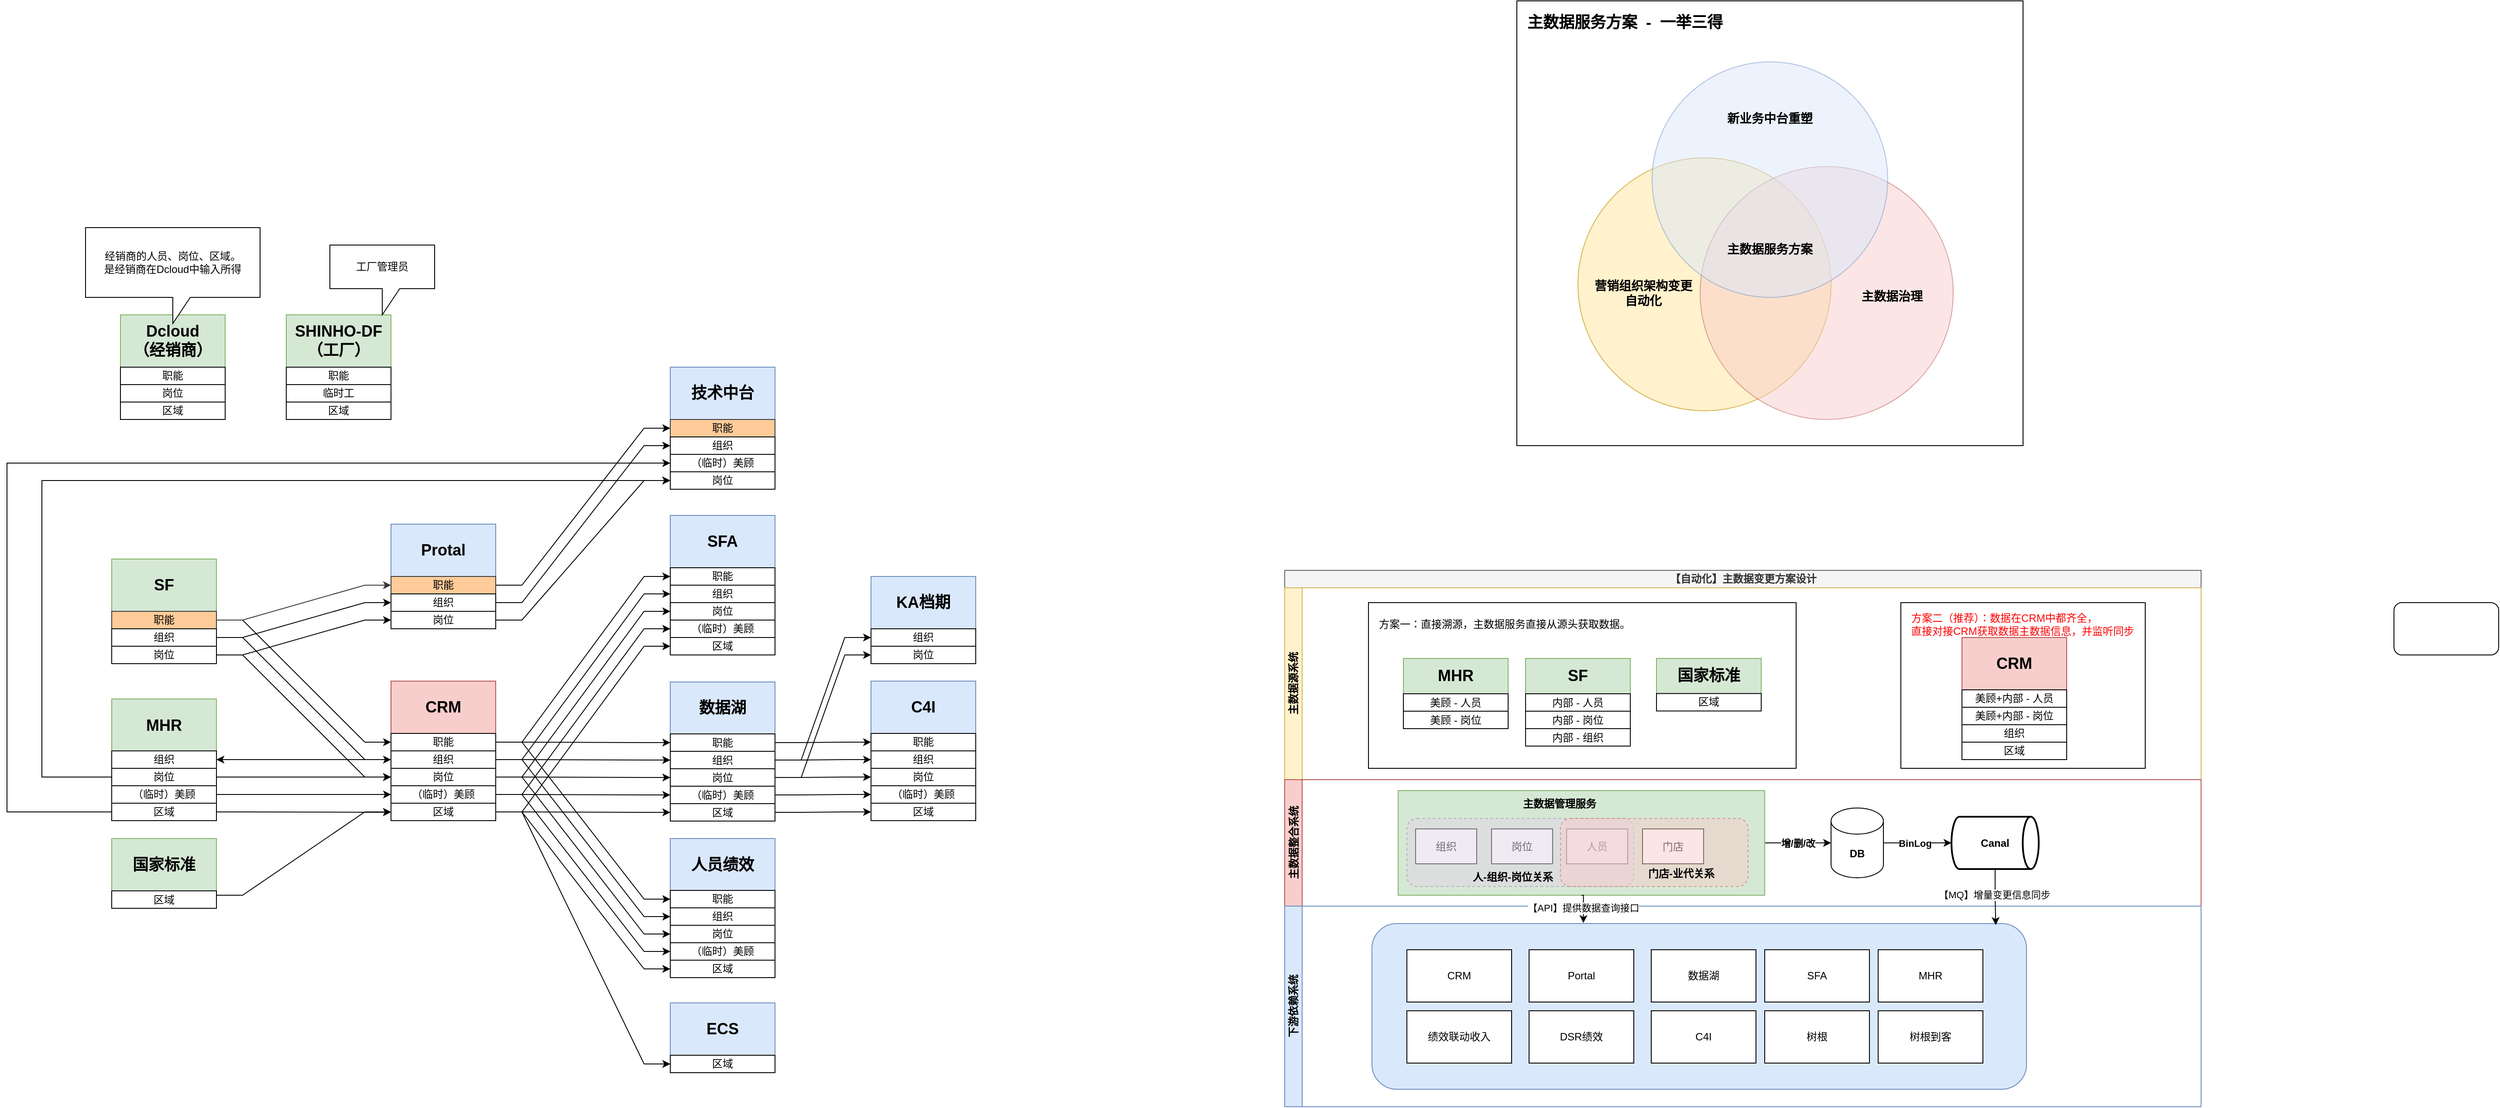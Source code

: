 <mxfile version="24.0.7" type="github">
  <diagram name="第 1 页" id="Gs3_jzng7EKterP3eEq9">
    <mxGraphModel dx="3760" dy="1833" grid="1" gridSize="10" guides="1" tooltips="1" connect="1" arrows="1" fold="1" page="1" pageScale="1" pageWidth="827" pageHeight="1169" math="0" shadow="0">
      <root>
        <mxCell id="0" />
        <mxCell id="1" parent="0" />
        <mxCell id="XSxpiQSVj5RqR9Qi4vsM-1" value="&lt;font style=&quot;font-size: 18px;&quot;&gt;&lt;b&gt;CRM&lt;/b&gt;&lt;/font&gt;" style="rounded=0;whiteSpace=wrap;html=1;fillColor=#f8cecc;strokeColor=#b85450;" parent="1" vertex="1">
          <mxGeometry x="230" y="800" width="120" height="60" as="geometry" />
        </mxCell>
        <mxCell id="XSxpiQSVj5RqR9Qi4vsM-2" value="&lt;span style=&quot;font-size: 18px;&quot;&gt;&lt;b&gt;SF&lt;/b&gt;&lt;/span&gt;" style="rounded=0;whiteSpace=wrap;html=1;fillColor=#d5e8d4;strokeColor=#82b366;" parent="1" vertex="1">
          <mxGeometry x="-90" y="660" width="120" height="60" as="geometry" />
        </mxCell>
        <mxCell id="XSxpiQSVj5RqR9Qi4vsM-4" value="&lt;span style=&quot;font-size: 18px;&quot;&gt;&lt;b&gt;数据湖&lt;/b&gt;&lt;/span&gt;" style="rounded=0;whiteSpace=wrap;html=1;fillColor=#dae8fc;strokeColor=#6c8ebf;" parent="1" vertex="1">
          <mxGeometry x="550" y="801" width="120" height="60" as="geometry" />
        </mxCell>
        <mxCell id="XSxpiQSVj5RqR9Qi4vsM-44" style="edgeStyle=entityRelationEdgeStyle;rounded=0;orthogonalLoop=1;jettySize=auto;html=1;exitX=1;exitY=0.5;exitDx=0;exitDy=0;entryX=0;entryY=0.5;entryDx=0;entryDy=0;elbow=vertical;" parent="1" source="XSxpiQSVj5RqR9Qi4vsM-11" target="XSxpiQSVj5RqR9Qi4vsM-27" edge="1">
          <mxGeometry relative="1" as="geometry" />
        </mxCell>
        <mxCell id="XSxpiQSVj5RqR9Qi4vsM-93" style="edgeStyle=entityRelationEdgeStyle;rounded=0;orthogonalLoop=1;jettySize=auto;html=1;exitX=1;exitY=0.5;exitDx=0;exitDy=0;entryX=0;entryY=0.5;entryDx=0;entryDy=0;elbow=vertical;fillColor=#ffcc99;strokeColor=#36393d;" parent="1" source="XSxpiQSVj5RqR9Qi4vsM-11" target="XSxpiQSVj5RqR9Qi4vsM-90" edge="1">
          <mxGeometry relative="1" as="geometry" />
        </mxCell>
        <mxCell id="XSxpiQSVj5RqR9Qi4vsM-11" value="职能" style="rounded=0;whiteSpace=wrap;html=1;fillColor=#ffcc99;strokeColor=#36393d;" parent="1" vertex="1">
          <mxGeometry x="-90" y="720" width="120" height="20" as="geometry" />
        </mxCell>
        <mxCell id="XSxpiQSVj5RqR9Qi4vsM-45" style="edgeStyle=entityRelationEdgeStyle;rounded=0;orthogonalLoop=1;jettySize=auto;html=1;exitX=1;exitY=0.5;exitDx=0;exitDy=0;entryX=0;entryY=0.5;entryDx=0;entryDy=0;elbow=vertical;" parent="1" source="XSxpiQSVj5RqR9Qi4vsM-25" target="XSxpiQSVj5RqR9Qi4vsM-28" edge="1">
          <mxGeometry relative="1" as="geometry" />
        </mxCell>
        <mxCell id="XSxpiQSVj5RqR9Qi4vsM-94" style="edgeStyle=entityRelationEdgeStyle;rounded=0;orthogonalLoop=1;jettySize=auto;html=1;exitX=1;exitY=0.5;exitDx=0;exitDy=0;entryX=0;entryY=0.5;entryDx=0;entryDy=0;elbow=vertical;" parent="1" source="XSxpiQSVj5RqR9Qi4vsM-25" target="XSxpiQSVj5RqR9Qi4vsM-91" edge="1">
          <mxGeometry relative="1" as="geometry" />
        </mxCell>
        <mxCell id="XSxpiQSVj5RqR9Qi4vsM-25" value="组织" style="rounded=0;whiteSpace=wrap;html=1;" parent="1" vertex="1">
          <mxGeometry x="-90" y="740" width="120" height="20" as="geometry" />
        </mxCell>
        <mxCell id="XSxpiQSVj5RqR9Qi4vsM-46" style="edgeStyle=entityRelationEdgeStyle;rounded=0;orthogonalLoop=1;jettySize=auto;html=1;exitX=1;exitY=0.5;exitDx=0;exitDy=0;entryX=0;entryY=0.5;entryDx=0;entryDy=0;elbow=vertical;" parent="1" source="XSxpiQSVj5RqR9Qi4vsM-26" target="XSxpiQSVj5RqR9Qi4vsM-29" edge="1">
          <mxGeometry relative="1" as="geometry" />
        </mxCell>
        <mxCell id="XSxpiQSVj5RqR9Qi4vsM-95" style="edgeStyle=entityRelationEdgeStyle;rounded=0;orthogonalLoop=1;jettySize=auto;html=1;exitX=1;exitY=0.5;exitDx=0;exitDy=0;entryX=0;entryY=0.5;entryDx=0;entryDy=0;elbow=vertical;" parent="1" source="XSxpiQSVj5RqR9Qi4vsM-26" target="XSxpiQSVj5RqR9Qi4vsM-92" edge="1">
          <mxGeometry relative="1" as="geometry" />
        </mxCell>
        <mxCell id="XSxpiQSVj5RqR9Qi4vsM-26" value="岗位" style="rounded=0;whiteSpace=wrap;html=1;" parent="1" vertex="1">
          <mxGeometry x="-90" y="760" width="120" height="20" as="geometry" />
        </mxCell>
        <mxCell id="XSxpiQSVj5RqR9Qi4vsM-60" style="edgeStyle=entityRelationEdgeStyle;rounded=0;orthogonalLoop=1;jettySize=auto;html=1;exitX=1;exitY=0.5;exitDx=0;exitDy=0;entryX=0;entryY=0.5;entryDx=0;entryDy=0;elbow=vertical;" parent="1" source="XSxpiQSVj5RqR9Qi4vsM-27" target="XSxpiQSVj5RqR9Qi4vsM-56" edge="1">
          <mxGeometry relative="1" as="geometry" />
        </mxCell>
        <mxCell id="XSxpiQSVj5RqR9Qi4vsM-83" style="edgeStyle=entityRelationEdgeStyle;rounded=0;orthogonalLoop=1;jettySize=auto;html=1;exitX=1;exitY=0.5;exitDx=0;exitDy=0;entryX=0;entryY=0.5;entryDx=0;entryDy=0;elbow=vertical;" parent="1" source="XSxpiQSVj5RqR9Qi4vsM-27" target="XSxpiQSVj5RqR9Qi4vsM-78" edge="1">
          <mxGeometry relative="1" as="geometry" />
        </mxCell>
        <mxCell id="XSxpiQSVj5RqR9Qi4vsM-109" style="edgeStyle=entityRelationEdgeStyle;rounded=0;orthogonalLoop=1;jettySize=auto;html=1;exitX=1;exitY=0.5;exitDx=0;exitDy=0;entryX=0;entryY=0.5;entryDx=0;entryDy=0;elbow=vertical;" parent="1" source="XSxpiQSVj5RqR9Qi4vsM-27" target="XSxpiQSVj5RqR9Qi4vsM-104" edge="1">
          <mxGeometry relative="1" as="geometry" />
        </mxCell>
        <mxCell id="XSxpiQSVj5RqR9Qi4vsM-27" value="职能" style="rounded=0;whiteSpace=wrap;html=1;" parent="1" vertex="1">
          <mxGeometry x="230" y="860" width="120" height="20" as="geometry" />
        </mxCell>
        <mxCell id="XSxpiQSVj5RqR9Qi4vsM-61" style="edgeStyle=entityRelationEdgeStyle;rounded=0;orthogonalLoop=1;jettySize=auto;html=1;exitX=1;exitY=0.5;exitDx=0;exitDy=0;entryX=0;entryY=0.5;entryDx=0;entryDy=0;elbow=vertical;" parent="1" source="XSxpiQSVj5RqR9Qi4vsM-28" target="XSxpiQSVj5RqR9Qi4vsM-57" edge="1">
          <mxGeometry relative="1" as="geometry" />
        </mxCell>
        <mxCell id="XSxpiQSVj5RqR9Qi4vsM-84" style="edgeStyle=entityRelationEdgeStyle;rounded=0;orthogonalLoop=1;jettySize=auto;html=1;exitX=1;exitY=0.5;exitDx=0;exitDy=0;entryX=0;entryY=0.5;entryDx=0;entryDy=0;elbow=vertical;" parent="1" source="XSxpiQSVj5RqR9Qi4vsM-28" target="XSxpiQSVj5RqR9Qi4vsM-79" edge="1">
          <mxGeometry relative="1" as="geometry" />
        </mxCell>
        <mxCell id="XSxpiQSVj5RqR9Qi4vsM-101" style="edgeStyle=entityRelationEdgeStyle;rounded=0;orthogonalLoop=1;jettySize=auto;html=1;exitX=0;exitY=0.5;exitDx=0;exitDy=0;entryX=1;entryY=0.5;entryDx=0;entryDy=0;elbow=vertical;" parent="1" source="XSxpiQSVj5RqR9Qi4vsM-28" target="XSxpiQSVj5RqR9Qi4vsM-100" edge="1">
          <mxGeometry relative="1" as="geometry" />
        </mxCell>
        <mxCell id="XSxpiQSVj5RqR9Qi4vsM-110" style="edgeStyle=entityRelationEdgeStyle;rounded=0;orthogonalLoop=1;jettySize=auto;html=1;exitX=1;exitY=0.5;exitDx=0;exitDy=0;entryX=0;entryY=0.5;entryDx=0;entryDy=0;elbow=vertical;" parent="1" source="XSxpiQSVj5RqR9Qi4vsM-28" target="XSxpiQSVj5RqR9Qi4vsM-105" edge="1">
          <mxGeometry relative="1" as="geometry" />
        </mxCell>
        <mxCell id="XSxpiQSVj5RqR9Qi4vsM-28" value="组织" style="rounded=0;whiteSpace=wrap;html=1;" parent="1" vertex="1">
          <mxGeometry x="230" y="880" width="120" height="20" as="geometry" />
        </mxCell>
        <mxCell id="XSxpiQSVj5RqR9Qi4vsM-62" style="edgeStyle=entityRelationEdgeStyle;rounded=0;orthogonalLoop=1;jettySize=auto;html=1;exitX=1;exitY=0.5;exitDx=0;exitDy=0;entryX=0;entryY=0.5;entryDx=0;entryDy=0;elbow=vertical;" parent="1" source="XSxpiQSVj5RqR9Qi4vsM-29" target="XSxpiQSVj5RqR9Qi4vsM-58" edge="1">
          <mxGeometry relative="1" as="geometry" />
        </mxCell>
        <mxCell id="XSxpiQSVj5RqR9Qi4vsM-85" style="edgeStyle=entityRelationEdgeStyle;rounded=0;orthogonalLoop=1;jettySize=auto;html=1;exitX=1;exitY=0.5;exitDx=0;exitDy=0;entryX=0;entryY=0.5;entryDx=0;entryDy=0;elbow=vertical;" parent="1" source="XSxpiQSVj5RqR9Qi4vsM-29" target="XSxpiQSVj5RqR9Qi4vsM-80" edge="1">
          <mxGeometry relative="1" as="geometry" />
        </mxCell>
        <mxCell id="XSxpiQSVj5RqR9Qi4vsM-111" style="edgeStyle=entityRelationEdgeStyle;rounded=0;orthogonalLoop=1;jettySize=auto;html=1;exitX=1;exitY=0.5;exitDx=0;exitDy=0;entryX=0;entryY=0.5;entryDx=0;entryDy=0;elbow=vertical;" parent="1" source="XSxpiQSVj5RqR9Qi4vsM-29" target="XSxpiQSVj5RqR9Qi4vsM-106" edge="1">
          <mxGeometry relative="1" as="geometry" />
        </mxCell>
        <mxCell id="XSxpiQSVj5RqR9Qi4vsM-29" value="岗位" style="rounded=0;whiteSpace=wrap;html=1;" parent="1" vertex="1">
          <mxGeometry x="230" y="900" width="120" height="20" as="geometry" />
        </mxCell>
        <mxCell id="XSxpiQSVj5RqR9Qi4vsM-67" style="edgeStyle=entityRelationEdgeStyle;rounded=0;orthogonalLoop=1;jettySize=auto;html=1;exitX=1;exitY=0.5;exitDx=0;exitDy=0;entryX=0;entryY=0.5;entryDx=0;entryDy=0;elbow=vertical;" parent="1" source="XSxpiQSVj5RqR9Qi4vsM-30" target="XSxpiQSVj5RqR9Qi4vsM-66" edge="1">
          <mxGeometry relative="1" as="geometry" />
        </mxCell>
        <mxCell id="XSxpiQSVj5RqR9Qi4vsM-86" style="edgeStyle=entityRelationEdgeStyle;rounded=0;orthogonalLoop=1;jettySize=auto;html=1;exitX=1;exitY=0.5;exitDx=0;exitDy=0;entryX=0;entryY=0.5;entryDx=0;entryDy=0;elbow=vertical;" parent="1" source="XSxpiQSVj5RqR9Qi4vsM-30" target="XSxpiQSVj5RqR9Qi4vsM-82" edge="1">
          <mxGeometry relative="1" as="geometry" />
        </mxCell>
        <mxCell id="XSxpiQSVj5RqR9Qi4vsM-112" style="edgeStyle=entityRelationEdgeStyle;rounded=0;orthogonalLoop=1;jettySize=auto;html=1;exitX=1;exitY=0.5;exitDx=0;exitDy=0;entryX=0;entryY=0.5;entryDx=0;entryDy=0;elbow=vertical;" parent="1" source="XSxpiQSVj5RqR9Qi4vsM-30" target="XSxpiQSVj5RqR9Qi4vsM-108" edge="1">
          <mxGeometry relative="1" as="geometry" />
        </mxCell>
        <mxCell id="XSxpiQSVj5RqR9Qi4vsM-30" value="（临时）美顾" style="rounded=0;whiteSpace=wrap;html=1;" parent="1" vertex="1">
          <mxGeometry x="230" y="920" width="120" height="20" as="geometry" />
        </mxCell>
        <mxCell id="XSxpiQSVj5RqR9Qi4vsM-51" style="edgeStyle=entityRelationEdgeStyle;rounded=0;orthogonalLoop=1;jettySize=auto;html=1;exitX=1;exitY=0.5;exitDx=0;exitDy=0;entryX=0;entryY=0.5;entryDx=0;entryDy=0;elbow=vertical;" parent="1" source="XSxpiQSVj5RqR9Qi4vsM-31" target="XSxpiQSVj5RqR9Qi4vsM-43" edge="1">
          <mxGeometry relative="1" as="geometry" />
        </mxCell>
        <mxCell id="XSxpiQSVj5RqR9Qi4vsM-63" style="edgeStyle=entityRelationEdgeStyle;rounded=0;orthogonalLoop=1;jettySize=auto;html=1;exitX=1;exitY=0.5;exitDx=0;exitDy=0;entryX=0;entryY=0.5;entryDx=0;entryDy=0;elbow=vertical;" parent="1" source="XSxpiQSVj5RqR9Qi4vsM-31" target="XSxpiQSVj5RqR9Qi4vsM-59" edge="1">
          <mxGeometry relative="1" as="geometry" />
        </mxCell>
        <mxCell id="XSxpiQSVj5RqR9Qi4vsM-87" style="edgeStyle=entityRelationEdgeStyle;rounded=0;orthogonalLoop=1;jettySize=auto;html=1;exitX=1;exitY=0.5;exitDx=0;exitDy=0;entryX=0;entryY=0.5;entryDx=0;entryDy=0;elbow=vertical;" parent="1" source="XSxpiQSVj5RqR9Qi4vsM-31" target="XSxpiQSVj5RqR9Qi4vsM-81" edge="1">
          <mxGeometry relative="1" as="geometry" />
        </mxCell>
        <mxCell id="XSxpiQSVj5RqR9Qi4vsM-113" style="edgeStyle=entityRelationEdgeStyle;rounded=0;orthogonalLoop=1;jettySize=auto;html=1;exitX=1;exitY=0.5;exitDx=0;exitDy=0;entryX=0;entryY=0.5;entryDx=0;entryDy=0;elbow=vertical;" parent="1" source="XSxpiQSVj5RqR9Qi4vsM-31" target="XSxpiQSVj5RqR9Qi4vsM-107" edge="1">
          <mxGeometry relative="1" as="geometry" />
        </mxCell>
        <mxCell id="XSxpiQSVj5RqR9Qi4vsM-31" value="区域" style="rounded=0;whiteSpace=wrap;html=1;" parent="1" vertex="1">
          <mxGeometry x="230" y="940" width="120" height="20" as="geometry" />
        </mxCell>
        <mxCell id="XSxpiQSVj5RqR9Qi4vsM-32" value="&lt;span style=&quot;font-size: 18px;&quot;&gt;&lt;b&gt;国家标准&lt;/b&gt;&lt;/span&gt;" style="rounded=0;whiteSpace=wrap;html=1;fillColor=#d5e8d4;strokeColor=#82b366;" parent="1" vertex="1">
          <mxGeometry x="-90" y="980.5" width="120" height="60" as="geometry" />
        </mxCell>
        <mxCell id="XSxpiQSVj5RqR9Qi4vsM-48" style="edgeStyle=entityRelationEdgeStyle;rounded=0;orthogonalLoop=1;jettySize=auto;html=1;exitX=1;exitY=0.25;exitDx=0;exitDy=0;entryX=0;entryY=0.5;entryDx=0;entryDy=0;elbow=vertical;" parent="1" source="XSxpiQSVj5RqR9Qi4vsM-33" target="XSxpiQSVj5RqR9Qi4vsM-31" edge="1">
          <mxGeometry relative="1" as="geometry" />
        </mxCell>
        <mxCell id="XSxpiQSVj5RqR9Qi4vsM-33" value="区域" style="rounded=0;whiteSpace=wrap;html=1;" parent="1" vertex="1">
          <mxGeometry x="-90" y="1040.5" width="120" height="20" as="geometry" />
        </mxCell>
        <mxCell id="XSxpiQSVj5RqR9Qi4vsM-34" value="&lt;span style=&quot;font-size: 18px;&quot;&gt;&lt;b&gt;SFA&lt;/b&gt;&lt;/span&gt;" style="rounded=0;whiteSpace=wrap;html=1;fillColor=#dae8fc;strokeColor=#6c8ebf;" parent="1" vertex="1">
          <mxGeometry x="550" y="610" width="120" height="60" as="geometry" />
        </mxCell>
        <mxCell id="XSxpiQSVj5RqR9Qi4vsM-37" value="&lt;span style=&quot;font-size: 18px;&quot;&gt;&lt;b&gt;MHR&lt;/b&gt;&lt;/span&gt;" style="rounded=0;whiteSpace=wrap;html=1;fillColor=#d5e8d4;strokeColor=#82b366;" parent="1" vertex="1">
          <mxGeometry x="-90" y="820.5" width="120" height="60" as="geometry" />
        </mxCell>
        <mxCell id="XSxpiQSVj5RqR9Qi4vsM-47" style="edgeStyle=entityRelationEdgeStyle;rounded=0;orthogonalLoop=1;jettySize=auto;html=1;exitX=1;exitY=0.5;exitDx=0;exitDy=0;entryX=0;entryY=0.5;entryDx=0;entryDy=0;elbow=vertical;" parent="1" source="XSxpiQSVj5RqR9Qi4vsM-38" target="XSxpiQSVj5RqR9Qi4vsM-30" edge="1">
          <mxGeometry relative="1" as="geometry" />
        </mxCell>
        <mxCell id="XSxpiQSVj5RqR9Qi4vsM-38" value="（临时）美顾" style="rounded=0;whiteSpace=wrap;html=1;" parent="1" vertex="1">
          <mxGeometry x="-90" y="920" width="120" height="20" as="geometry" />
        </mxCell>
        <mxCell id="XSxpiQSVj5RqR9Qi4vsM-39" value="&lt;span style=&quot;font-size: 18px;&quot;&gt;&lt;b&gt;KA档期&lt;/b&gt;&lt;/span&gt;" style="rounded=0;whiteSpace=wrap;html=1;fillColor=#dae8fc;strokeColor=#6c8ebf;" parent="1" vertex="1">
          <mxGeometry x="780" y="680" width="120" height="60" as="geometry" />
        </mxCell>
        <mxCell id="XSxpiQSVj5RqR9Qi4vsM-40" value="岗位" style="rounded=0;whiteSpace=wrap;html=1;" parent="1" vertex="1">
          <mxGeometry x="780" y="760" width="120" height="20" as="geometry" />
        </mxCell>
        <mxCell id="XSxpiQSVj5RqR9Qi4vsM-41" value="组织" style="rounded=0;whiteSpace=wrap;html=1;" parent="1" vertex="1">
          <mxGeometry x="780" y="740" width="120" height="20" as="geometry" />
        </mxCell>
        <mxCell id="XSxpiQSVj5RqR9Qi4vsM-42" value="&lt;span style=&quot;font-size: 18px;&quot;&gt;&lt;b&gt;ECS&lt;/b&gt;&lt;/span&gt;" style="rounded=0;whiteSpace=wrap;html=1;fillColor=#dae8fc;strokeColor=#6c8ebf;" parent="1" vertex="1">
          <mxGeometry x="550" y="1169" width="120" height="60" as="geometry" />
        </mxCell>
        <mxCell id="XSxpiQSVj5RqR9Qi4vsM-43" value="区域" style="rounded=0;whiteSpace=wrap;html=1;" parent="1" vertex="1">
          <mxGeometry x="550" y="1229" width="120" height="20" as="geometry" />
        </mxCell>
        <mxCell id="XSxpiQSVj5RqR9Qi4vsM-56" value="职能" style="rounded=0;whiteSpace=wrap;html=1;" parent="1" vertex="1">
          <mxGeometry x="550" y="670" width="120" height="20" as="geometry" />
        </mxCell>
        <mxCell id="XSxpiQSVj5RqR9Qi4vsM-57" value="组织" style="rounded=0;whiteSpace=wrap;html=1;" parent="1" vertex="1">
          <mxGeometry x="550" y="690" width="120" height="20" as="geometry" />
        </mxCell>
        <mxCell id="XSxpiQSVj5RqR9Qi4vsM-58" value="岗位" style="rounded=0;whiteSpace=wrap;html=1;" parent="1" vertex="1">
          <mxGeometry x="550" y="710" width="120" height="20" as="geometry" />
        </mxCell>
        <mxCell id="XSxpiQSVj5RqR9Qi4vsM-59" value="区域" style="rounded=0;whiteSpace=wrap;html=1;" parent="1" vertex="1">
          <mxGeometry x="550" y="750" width="120" height="20" as="geometry" />
        </mxCell>
        <mxCell id="XSxpiQSVj5RqR9Qi4vsM-66" value="（临时）美顾" style="rounded=0;whiteSpace=wrap;html=1;" parent="1" vertex="1">
          <mxGeometry x="550" y="730" width="120" height="20" as="geometry" />
        </mxCell>
        <mxCell id="XSxpiQSVj5RqR9Qi4vsM-68" value="&lt;font style=&quot;font-size: 18px;&quot;&gt;&lt;b&gt;Dcloud&lt;br&gt;（经销商）&lt;/b&gt;&lt;/font&gt;" style="rounded=0;whiteSpace=wrap;html=1;fillColor=#d5e8d4;strokeColor=#82b366;" parent="1" vertex="1">
          <mxGeometry x="-80" y="380" width="120" height="60" as="geometry" />
        </mxCell>
        <mxCell id="XSxpiQSVj5RqR9Qi4vsM-69" value="职能" style="rounded=0;whiteSpace=wrap;html=1;" parent="1" vertex="1">
          <mxGeometry x="-80" y="440" width="120" height="20" as="geometry" />
        </mxCell>
        <mxCell id="XSxpiQSVj5RqR9Qi4vsM-70" value="岗位" style="rounded=0;whiteSpace=wrap;html=1;" parent="1" vertex="1">
          <mxGeometry x="-80" y="460" width="120" height="20" as="geometry" />
        </mxCell>
        <mxCell id="XSxpiQSVj5RqR9Qi4vsM-71" value="区域" style="rounded=0;whiteSpace=wrap;html=1;" parent="1" vertex="1">
          <mxGeometry x="-80" y="480" width="120" height="20" as="geometry" />
        </mxCell>
        <mxCell id="XSxpiQSVj5RqR9Qi4vsM-72" value="&lt;span style=&quot;font-size: 18px;&quot;&gt;&lt;b&gt;C4I&lt;/b&gt;&lt;/span&gt;" style="rounded=0;whiteSpace=wrap;html=1;fillColor=#dae8fc;strokeColor=#6c8ebf;" parent="1" vertex="1">
          <mxGeometry x="780" y="800" width="120" height="60" as="geometry" />
        </mxCell>
        <mxCell id="XSxpiQSVj5RqR9Qi4vsM-73" value="职能" style="rounded=0;whiteSpace=wrap;html=1;" parent="1" vertex="1">
          <mxGeometry x="780" y="860" width="120" height="20" as="geometry" />
        </mxCell>
        <mxCell id="XSxpiQSVj5RqR9Qi4vsM-74" value="组织" style="rounded=0;whiteSpace=wrap;html=1;" parent="1" vertex="1">
          <mxGeometry x="780" y="880" width="120" height="20" as="geometry" />
        </mxCell>
        <mxCell id="XSxpiQSVj5RqR9Qi4vsM-75" value="岗位" style="rounded=0;whiteSpace=wrap;html=1;" parent="1" vertex="1">
          <mxGeometry x="780" y="900" width="120" height="20" as="geometry" />
        </mxCell>
        <mxCell id="XSxpiQSVj5RqR9Qi4vsM-76" value="区域" style="rounded=0;whiteSpace=wrap;html=1;" parent="1" vertex="1">
          <mxGeometry x="780" y="940" width="120" height="20" as="geometry" />
        </mxCell>
        <mxCell id="XSxpiQSVj5RqR9Qi4vsM-77" value="（临时）美顾" style="rounded=0;whiteSpace=wrap;html=1;" parent="1" vertex="1">
          <mxGeometry x="780" y="920" width="120" height="20" as="geometry" />
        </mxCell>
        <mxCell id="XSxpiQSVj5RqR9Qi4vsM-134" style="edgeStyle=entityRelationEdgeStyle;rounded=0;orthogonalLoop=1;jettySize=auto;html=1;exitX=1;exitY=0.5;exitDx=0;exitDy=0;entryX=0;entryY=0.5;entryDx=0;entryDy=0;elbow=vertical;" parent="1" source="XSxpiQSVj5RqR9Qi4vsM-78" target="XSxpiQSVj5RqR9Qi4vsM-73" edge="1">
          <mxGeometry relative="1" as="geometry" />
        </mxCell>
        <mxCell id="XSxpiQSVj5RqR9Qi4vsM-78" value="职能" style="rounded=0;whiteSpace=wrap;html=1;" parent="1" vertex="1">
          <mxGeometry x="550" y="860.5" width="120" height="20" as="geometry" />
        </mxCell>
        <mxCell id="XSxpiQSVj5RqR9Qi4vsM-135" style="edgeStyle=entityRelationEdgeStyle;rounded=0;orthogonalLoop=1;jettySize=auto;html=1;exitX=1;exitY=0.5;exitDx=0;exitDy=0;entryX=0;entryY=0.5;entryDx=0;entryDy=0;elbow=vertical;" parent="1" source="XSxpiQSVj5RqR9Qi4vsM-79" target="XSxpiQSVj5RqR9Qi4vsM-74" edge="1">
          <mxGeometry relative="1" as="geometry" />
        </mxCell>
        <mxCell id="XSxpiQSVj5RqR9Qi4vsM-140" style="edgeStyle=entityRelationEdgeStyle;rounded=0;orthogonalLoop=1;jettySize=auto;html=1;exitX=1;exitY=0.5;exitDx=0;exitDy=0;entryX=0;entryY=0.5;entryDx=0;entryDy=0;elbow=vertical;" parent="1" source="XSxpiQSVj5RqR9Qi4vsM-79" target="XSxpiQSVj5RqR9Qi4vsM-41" edge="1">
          <mxGeometry relative="1" as="geometry" />
        </mxCell>
        <mxCell id="XSxpiQSVj5RqR9Qi4vsM-79" value="组织" style="rounded=0;whiteSpace=wrap;html=1;" parent="1" vertex="1">
          <mxGeometry x="550" y="880.5" width="120" height="20" as="geometry" />
        </mxCell>
        <mxCell id="XSxpiQSVj5RqR9Qi4vsM-136" style="edgeStyle=entityRelationEdgeStyle;rounded=0;orthogonalLoop=1;jettySize=auto;html=1;exitX=1;exitY=0.5;exitDx=0;exitDy=0;entryX=0;entryY=0.5;entryDx=0;entryDy=0;elbow=vertical;" parent="1" source="XSxpiQSVj5RqR9Qi4vsM-80" target="XSxpiQSVj5RqR9Qi4vsM-75" edge="1">
          <mxGeometry relative="1" as="geometry" />
        </mxCell>
        <mxCell id="XSxpiQSVj5RqR9Qi4vsM-141" style="edgeStyle=entityRelationEdgeStyle;rounded=0;orthogonalLoop=1;jettySize=auto;html=1;exitX=1;exitY=0.5;exitDx=0;exitDy=0;entryX=0;entryY=0.5;entryDx=0;entryDy=0;elbow=vertical;" parent="1" source="XSxpiQSVj5RqR9Qi4vsM-80" target="XSxpiQSVj5RqR9Qi4vsM-40" edge="1">
          <mxGeometry relative="1" as="geometry" />
        </mxCell>
        <mxCell id="XSxpiQSVj5RqR9Qi4vsM-80" value="岗位" style="rounded=0;whiteSpace=wrap;html=1;" parent="1" vertex="1">
          <mxGeometry x="550" y="900.5" width="120" height="20" as="geometry" />
        </mxCell>
        <mxCell id="XSxpiQSVj5RqR9Qi4vsM-138" style="edgeStyle=entityRelationEdgeStyle;rounded=0;orthogonalLoop=1;jettySize=auto;html=1;exitX=1;exitY=0.5;exitDx=0;exitDy=0;entryX=0;entryY=0.5;entryDx=0;entryDy=0;elbow=vertical;" parent="1" source="XSxpiQSVj5RqR9Qi4vsM-81" target="XSxpiQSVj5RqR9Qi4vsM-76" edge="1">
          <mxGeometry relative="1" as="geometry" />
        </mxCell>
        <mxCell id="XSxpiQSVj5RqR9Qi4vsM-81" value="区域" style="rounded=0;whiteSpace=wrap;html=1;" parent="1" vertex="1">
          <mxGeometry x="550" y="940.5" width="120" height="20" as="geometry" />
        </mxCell>
        <mxCell id="XSxpiQSVj5RqR9Qi4vsM-137" style="edgeStyle=entityRelationEdgeStyle;rounded=0;orthogonalLoop=1;jettySize=auto;html=1;exitX=1;exitY=0.5;exitDx=0;exitDy=0;entryX=0;entryY=0.5;entryDx=0;entryDy=0;elbow=vertical;" parent="1" source="XSxpiQSVj5RqR9Qi4vsM-82" target="XSxpiQSVj5RqR9Qi4vsM-77" edge="1">
          <mxGeometry relative="1" as="geometry" />
        </mxCell>
        <mxCell id="XSxpiQSVj5RqR9Qi4vsM-82" value="（临时）美顾" style="rounded=0;whiteSpace=wrap;html=1;" parent="1" vertex="1">
          <mxGeometry x="550" y="920.5" width="120" height="20" as="geometry" />
        </mxCell>
        <mxCell id="XSxpiQSVj5RqR9Qi4vsM-88" value="经销商的人员、岗位、区域。&lt;br&gt;是经销商在Dcloud中输入所得" style="shape=callout;whiteSpace=wrap;html=1;perimeter=calloutPerimeter;" parent="1" vertex="1">
          <mxGeometry x="-120" y="280" width="200" height="110" as="geometry" />
        </mxCell>
        <mxCell id="XSxpiQSVj5RqR9Qi4vsM-89" value="&lt;span style=&quot;font-size: 18px;&quot;&gt;&lt;b&gt;Protal&lt;/b&gt;&lt;/span&gt;" style="rounded=0;whiteSpace=wrap;html=1;fillColor=#dae8fc;strokeColor=#6c8ebf;" parent="1" vertex="1">
          <mxGeometry x="230" y="620" width="120" height="60" as="geometry" />
        </mxCell>
        <mxCell id="XSxpiQSVj5RqR9Qi4vsM-123" style="edgeStyle=entityRelationEdgeStyle;rounded=0;orthogonalLoop=1;jettySize=auto;html=1;exitX=1;exitY=0.5;exitDx=0;exitDy=0;entryX=0;entryY=0.5;entryDx=0;entryDy=0;elbow=vertical;" parent="1" source="XSxpiQSVj5RqR9Qi4vsM-90" target="XSxpiQSVj5RqR9Qi4vsM-120" edge="1">
          <mxGeometry relative="1" as="geometry" />
        </mxCell>
        <mxCell id="XSxpiQSVj5RqR9Qi4vsM-90" value="职能" style="rounded=0;whiteSpace=wrap;html=1;fillColor=#ffcc99;strokeColor=#36393d;" parent="1" vertex="1">
          <mxGeometry x="230" y="680" width="120" height="20" as="geometry" />
        </mxCell>
        <mxCell id="XSxpiQSVj5RqR9Qi4vsM-124" style="edgeStyle=entityRelationEdgeStyle;rounded=0;orthogonalLoop=1;jettySize=auto;html=1;exitX=1;exitY=0.5;exitDx=0;exitDy=0;entryX=0;entryY=0.5;entryDx=0;entryDy=0;elbow=vertical;" parent="1" source="XSxpiQSVj5RqR9Qi4vsM-91" target="XSxpiQSVj5RqR9Qi4vsM-121" edge="1">
          <mxGeometry relative="1" as="geometry" />
        </mxCell>
        <mxCell id="XSxpiQSVj5RqR9Qi4vsM-91" value="组织" style="rounded=0;whiteSpace=wrap;html=1;" parent="1" vertex="1">
          <mxGeometry x="230" y="700" width="120" height="20" as="geometry" />
        </mxCell>
        <mxCell id="XSxpiQSVj5RqR9Qi4vsM-125" style="edgeStyle=entityRelationEdgeStyle;rounded=0;orthogonalLoop=1;jettySize=auto;html=1;exitX=1;exitY=0.5;exitDx=0;exitDy=0;entryX=0;entryY=0.5;entryDx=0;entryDy=0;elbow=vertical;" parent="1" source="XSxpiQSVj5RqR9Qi4vsM-92" target="XSxpiQSVj5RqR9Qi4vsM-122" edge="1">
          <mxGeometry relative="1" as="geometry" />
        </mxCell>
        <mxCell id="XSxpiQSVj5RqR9Qi4vsM-92" value="岗位" style="rounded=0;whiteSpace=wrap;html=1;" parent="1" vertex="1">
          <mxGeometry x="230" y="720" width="120" height="20" as="geometry" />
        </mxCell>
        <mxCell id="XSxpiQSVj5RqR9Qi4vsM-97" style="edgeStyle=entityRelationEdgeStyle;rounded=0;orthogonalLoop=1;jettySize=auto;html=1;exitX=1;exitY=0.5;exitDx=0;exitDy=0;elbow=vertical;" parent="1" source="XSxpiQSVj5RqR9Qi4vsM-96" edge="1">
          <mxGeometry relative="1" as="geometry">
            <mxPoint x="230" y="910" as="targetPoint" />
          </mxGeometry>
        </mxCell>
        <mxCell id="XSxpiQSVj5RqR9Qi4vsM-96" value="岗位" style="rounded=0;whiteSpace=wrap;html=1;" parent="1" vertex="1">
          <mxGeometry x="-90" y="900" width="120" height="20" as="geometry" />
        </mxCell>
        <mxCell id="XSxpiQSVj5RqR9Qi4vsM-102" style="edgeStyle=entityRelationEdgeStyle;rounded=0;orthogonalLoop=1;jettySize=auto;html=1;exitX=1;exitY=0.5;exitDx=0;exitDy=0;elbow=vertical;" parent="1" source="XSxpiQSVj5RqR9Qi4vsM-98" edge="1">
          <mxGeometry relative="1" as="geometry">
            <mxPoint x="230" y="950.364" as="targetPoint" />
          </mxGeometry>
        </mxCell>
        <mxCell id="XSxpiQSVj5RqR9Qi4vsM-129" style="edgeStyle=elbowEdgeStyle;rounded=0;orthogonalLoop=1;jettySize=auto;html=1;exitX=0;exitY=0.5;exitDx=0;exitDy=0;entryX=0;entryY=0.5;entryDx=0;entryDy=0;" parent="1" source="XSxpiQSVj5RqR9Qi4vsM-98" target="XSxpiQSVj5RqR9Qi4vsM-128" edge="1">
          <mxGeometry relative="1" as="geometry">
            <Array as="points">
              <mxPoint x="-210" y="800" />
            </Array>
          </mxGeometry>
        </mxCell>
        <mxCell id="XSxpiQSVj5RqR9Qi4vsM-98" value="区域" style="rounded=0;whiteSpace=wrap;html=1;" parent="1" vertex="1">
          <mxGeometry x="-90" y="940" width="120" height="20" as="geometry" />
        </mxCell>
        <mxCell id="XSxpiQSVj5RqR9Qi4vsM-127" style="edgeStyle=elbowEdgeStyle;rounded=0;orthogonalLoop=1;jettySize=auto;html=1;exitX=0;exitY=0.5;exitDx=0;exitDy=0;entryX=0;entryY=0.5;entryDx=0;entryDy=0;" parent="1" source="XSxpiQSVj5RqR9Qi4vsM-96" target="XSxpiQSVj5RqR9Qi4vsM-122" edge="1">
          <mxGeometry relative="1" as="geometry">
            <Array as="points">
              <mxPoint x="-170" y="670" />
            </Array>
          </mxGeometry>
        </mxCell>
        <mxCell id="XSxpiQSVj5RqR9Qi4vsM-100" value="组织" style="rounded=0;whiteSpace=wrap;html=1;" parent="1" vertex="1">
          <mxGeometry x="-90" y="880" width="120" height="20" as="geometry" />
        </mxCell>
        <mxCell id="XSxpiQSVj5RqR9Qi4vsM-103" value="&lt;span style=&quot;font-size: 18px;&quot;&gt;&lt;b&gt;人员绩效&lt;/b&gt;&lt;/span&gt;" style="rounded=0;whiteSpace=wrap;html=1;fillColor=#dae8fc;strokeColor=#6c8ebf;" parent="1" vertex="1">
          <mxGeometry x="550" y="980.5" width="120" height="60" as="geometry" />
        </mxCell>
        <mxCell id="XSxpiQSVj5RqR9Qi4vsM-104" value="职能" style="rounded=0;whiteSpace=wrap;html=1;" parent="1" vertex="1">
          <mxGeometry x="550" y="1040" width="120" height="20" as="geometry" />
        </mxCell>
        <mxCell id="XSxpiQSVj5RqR9Qi4vsM-105" value="组织" style="rounded=0;whiteSpace=wrap;html=1;" parent="1" vertex="1">
          <mxGeometry x="550" y="1060" width="120" height="20" as="geometry" />
        </mxCell>
        <mxCell id="XSxpiQSVj5RqR9Qi4vsM-106" value="岗位" style="rounded=0;whiteSpace=wrap;html=1;" parent="1" vertex="1">
          <mxGeometry x="550" y="1080" width="120" height="20" as="geometry" />
        </mxCell>
        <mxCell id="XSxpiQSVj5RqR9Qi4vsM-107" value="区域" style="rounded=0;whiteSpace=wrap;html=1;" parent="1" vertex="1">
          <mxGeometry x="550" y="1120" width="120" height="20" as="geometry" />
        </mxCell>
        <mxCell id="XSxpiQSVj5RqR9Qi4vsM-108" value="（临时）美顾" style="rounded=0;whiteSpace=wrap;html=1;" parent="1" vertex="1">
          <mxGeometry x="550" y="1100" width="120" height="20" as="geometry" />
        </mxCell>
        <mxCell id="XSxpiQSVj5RqR9Qi4vsM-114" value="&lt;span style=&quot;font-size: 18px;&quot;&gt;&lt;b&gt;SHINHO-DF（工厂）&lt;/b&gt;&lt;/span&gt;" style="rounded=0;whiteSpace=wrap;html=1;fillColor=#d5e8d4;strokeColor=#82b366;" parent="1" vertex="1">
          <mxGeometry x="110" y="380" width="120" height="60" as="geometry" />
        </mxCell>
        <mxCell id="XSxpiQSVj5RqR9Qi4vsM-115" value="职能" style="rounded=0;whiteSpace=wrap;html=1;" parent="1" vertex="1">
          <mxGeometry x="110" y="440" width="120" height="20" as="geometry" />
        </mxCell>
        <mxCell id="XSxpiQSVj5RqR9Qi4vsM-116" value="临时工" style="rounded=0;whiteSpace=wrap;html=1;" parent="1" vertex="1">
          <mxGeometry x="110" y="460" width="120" height="20" as="geometry" />
        </mxCell>
        <mxCell id="XSxpiQSVj5RqR9Qi4vsM-117" value="区域" style="rounded=0;whiteSpace=wrap;html=1;" parent="1" vertex="1">
          <mxGeometry x="110" y="480" width="120" height="20" as="geometry" />
        </mxCell>
        <mxCell id="XSxpiQSVj5RqR9Qi4vsM-118" value="工厂管理员" style="shape=callout;whiteSpace=wrap;html=1;perimeter=calloutPerimeter;" parent="1" vertex="1">
          <mxGeometry x="160" y="300" width="120" height="80" as="geometry" />
        </mxCell>
        <mxCell id="XSxpiQSVj5RqR9Qi4vsM-119" value="&lt;span style=&quot;font-size: 18px;&quot;&gt;&lt;b&gt;技术中台&lt;/b&gt;&lt;/span&gt;" style="rounded=0;whiteSpace=wrap;html=1;fillColor=#dae8fc;strokeColor=#6c8ebf;" parent="1" vertex="1">
          <mxGeometry x="550" y="440" width="120" height="60" as="geometry" />
        </mxCell>
        <mxCell id="XSxpiQSVj5RqR9Qi4vsM-120" value="职能" style="rounded=0;whiteSpace=wrap;html=1;fillColor=#ffcc99;strokeColor=#36393d;" parent="1" vertex="1">
          <mxGeometry x="550" y="500" width="120" height="20" as="geometry" />
        </mxCell>
        <mxCell id="XSxpiQSVj5RqR9Qi4vsM-121" value="组织" style="rounded=0;whiteSpace=wrap;html=1;" parent="1" vertex="1">
          <mxGeometry x="550" y="520" width="120" height="20" as="geometry" />
        </mxCell>
        <mxCell id="XSxpiQSVj5RqR9Qi4vsM-122" value="岗位" style="rounded=0;whiteSpace=wrap;html=1;" parent="1" vertex="1">
          <mxGeometry x="550" y="560" width="120" height="20" as="geometry" />
        </mxCell>
        <mxCell id="XSxpiQSVj5RqR9Qi4vsM-128" value="（临时）美顾" style="rounded=0;whiteSpace=wrap;html=1;" parent="1" vertex="1">
          <mxGeometry x="550" y="540" width="120" height="20" as="geometry" />
        </mxCell>
        <mxCell id="PcbFa-NcGsf05iaPYb2J-16" value="" style="group" vertex="1" connectable="0" parent="1">
          <mxGeometry x="1520" y="20" width="580" height="510" as="geometry" />
        </mxCell>
        <mxCell id="PcbFa-NcGsf05iaPYb2J-13" value="" style="rounded=0;whiteSpace=wrap;html=1;" vertex="1" parent="PcbFa-NcGsf05iaPYb2J-16">
          <mxGeometry width="580" height="510" as="geometry" />
        </mxCell>
        <mxCell id="PcbFa-NcGsf05iaPYb2J-4" value="" style="ellipse;whiteSpace=wrap;html=1;aspect=fixed;fillColor=#fff2cc;strokeColor=#d6b656;" vertex="1" parent="PcbFa-NcGsf05iaPYb2J-16">
          <mxGeometry x="70" y="180" width="290" height="290" as="geometry" />
        </mxCell>
        <mxCell id="PcbFa-NcGsf05iaPYb2J-5" value="" style="ellipse;whiteSpace=wrap;html=1;aspect=fixed;opacity=50;fillColor=#f8cecc;strokeColor=#b85450;" vertex="1" parent="PcbFa-NcGsf05iaPYb2J-16">
          <mxGeometry x="210" y="190" width="290" height="290" as="geometry" />
        </mxCell>
        <mxCell id="PcbFa-NcGsf05iaPYb2J-6" value="" style="ellipse;whiteSpace=wrap;html=1;aspect=fixed;opacity=50;fillColor=#dae8fc;strokeColor=#6c8ebf;" vertex="1" parent="PcbFa-NcGsf05iaPYb2J-16">
          <mxGeometry x="155" y="70" width="270" height="270" as="geometry" />
        </mxCell>
        <mxCell id="PcbFa-NcGsf05iaPYb2J-7" value="&lt;span style=&quot;font-size: 14px;&quot;&gt;&lt;b&gt;主数据治理&lt;/b&gt;&lt;/span&gt;" style="text;html=1;align=center;verticalAlign=middle;whiteSpace=wrap;rounded=0;" vertex="1" parent="PcbFa-NcGsf05iaPYb2J-16">
          <mxGeometry x="380" y="324" width="100" height="30" as="geometry" />
        </mxCell>
        <mxCell id="PcbFa-NcGsf05iaPYb2J-8" value="&lt;b&gt;&lt;font style=&quot;font-size: 14px;&quot;&gt;营销组织架构变更&lt;br&gt;自动化&lt;/font&gt;&lt;/b&gt;" style="text;html=1;align=center;verticalAlign=middle;whiteSpace=wrap;rounded=0;" vertex="1" parent="PcbFa-NcGsf05iaPYb2J-16">
          <mxGeometry x="70" y="320" width="150" height="30" as="geometry" />
        </mxCell>
        <mxCell id="PcbFa-NcGsf05iaPYb2J-10" value="&lt;span style=&quot;font-size: 14px;&quot;&gt;&lt;b&gt;新业务中台重塑&lt;/b&gt;&lt;/span&gt;" style="text;html=1;align=center;verticalAlign=middle;whiteSpace=wrap;rounded=0;" vertex="1" parent="PcbFa-NcGsf05iaPYb2J-16">
          <mxGeometry x="240" y="120" width="100" height="30" as="geometry" />
        </mxCell>
        <mxCell id="PcbFa-NcGsf05iaPYb2J-11" value="&lt;font style=&quot;font-size: 14px;&quot;&gt;&lt;b&gt;主数据服务方案&lt;/b&gt;&lt;/font&gt;" style="text;html=1;align=center;verticalAlign=middle;whiteSpace=wrap;rounded=0;" vertex="1" parent="PcbFa-NcGsf05iaPYb2J-16">
          <mxGeometry x="230" y="270" width="120" height="30" as="geometry" />
        </mxCell>
        <mxCell id="PcbFa-NcGsf05iaPYb2J-14" value="&lt;font style=&quot;font-size: 18px;&quot;&gt;主数据服务方案&amp;nbsp; -&amp;nbsp; 一举三得&lt;/font&gt;" style="text;html=1;align=left;verticalAlign=middle;whiteSpace=wrap;rounded=0;fontStyle=1" vertex="1" parent="PcbFa-NcGsf05iaPYb2J-16">
          <mxGeometry x="10" y="10" width="270" height="30" as="geometry" />
        </mxCell>
        <mxCell id="PcbFa-NcGsf05iaPYb2J-17" value="【自动化】主数据变更方案设计" style="swimlane;childLayout=stackLayout;resizeParent=1;resizeParentMax=0;horizontal=1;startSize=20;horizontalStack=0;html=1;fillColor=#f5f5f5;strokeColor=#666666;fontColor=#333333;" vertex="1" parent="1">
          <mxGeometry x="1254" y="673" width="1050" height="615" as="geometry" />
        </mxCell>
        <mxCell id="PcbFa-NcGsf05iaPYb2J-18" value="主数据源系统" style="swimlane;startSize=20;horizontal=0;html=1;fillColor=#fff2cc;strokeColor=#d6b656;" vertex="1" parent="PcbFa-NcGsf05iaPYb2J-17">
          <mxGeometry y="20" width="1050" height="220" as="geometry" />
        </mxCell>
        <mxCell id="PcbFa-NcGsf05iaPYb2J-149" value="" style="group" vertex="1" connectable="0" parent="PcbFa-NcGsf05iaPYb2J-18">
          <mxGeometry x="706" y="17" width="280" height="190" as="geometry" />
        </mxCell>
        <mxCell id="PcbFa-NcGsf05iaPYb2J-127" value="" style="rounded=0;whiteSpace=wrap;html=1;" vertex="1" parent="PcbFa-NcGsf05iaPYb2J-149">
          <mxGeometry width="280" height="190" as="geometry" />
        </mxCell>
        <mxCell id="PcbFa-NcGsf05iaPYb2J-140" value="&lt;font color=&quot;#ff0000&quot;&gt;方案二（推荐）：数据在CRM中都齐全，&lt;br&gt;直接对接CRM获取数据主数据信息，并监听同步&lt;/font&gt;" style="text;html=1;align=left;verticalAlign=middle;whiteSpace=wrap;rounded=0;" vertex="1" parent="PcbFa-NcGsf05iaPYb2J-149">
          <mxGeometry x="10" y="10" width="260" height="30" as="geometry" />
        </mxCell>
        <mxCell id="PcbFa-NcGsf05iaPYb2J-141" value="&lt;font style=&quot;font-size: 18px;&quot;&gt;&lt;b&gt;CRM&lt;/b&gt;&lt;/font&gt;" style="rounded=0;whiteSpace=wrap;html=1;fillColor=#f8cecc;strokeColor=#b85450;" vertex="1" parent="PcbFa-NcGsf05iaPYb2J-149">
          <mxGeometry x="70" y="40" width="120" height="60" as="geometry" />
        </mxCell>
        <mxCell id="PcbFa-NcGsf05iaPYb2J-142" value="美顾+内部 - 人员" style="rounded=0;whiteSpace=wrap;html=1;" vertex="1" parent="PcbFa-NcGsf05iaPYb2J-149">
          <mxGeometry x="70" y="100" width="120" height="20" as="geometry" />
        </mxCell>
        <mxCell id="PcbFa-NcGsf05iaPYb2J-143" value="组织" style="rounded=0;whiteSpace=wrap;html=1;" vertex="1" parent="PcbFa-NcGsf05iaPYb2J-149">
          <mxGeometry x="70" y="140" width="120" height="20" as="geometry" />
        </mxCell>
        <mxCell id="PcbFa-NcGsf05iaPYb2J-144" value="美顾+内部 - 岗位" style="rounded=0;whiteSpace=wrap;html=1;" vertex="1" parent="PcbFa-NcGsf05iaPYb2J-149">
          <mxGeometry x="70" y="120" width="120" height="20" as="geometry" />
        </mxCell>
        <mxCell id="PcbFa-NcGsf05iaPYb2J-146" value="区域" style="rounded=0;whiteSpace=wrap;html=1;" vertex="1" parent="PcbFa-NcGsf05iaPYb2J-149">
          <mxGeometry x="70" y="160" width="120" height="20" as="geometry" />
        </mxCell>
        <mxCell id="PcbFa-NcGsf05iaPYb2J-125" value="" style="rounded=0;whiteSpace=wrap;html=1;" vertex="1" parent="PcbFa-NcGsf05iaPYb2J-18">
          <mxGeometry x="96" y="17" width="490" height="190" as="geometry" />
        </mxCell>
        <mxCell id="PcbFa-NcGsf05iaPYb2J-122" value="" style="group" vertex="1" connectable="0" parent="PcbFa-NcGsf05iaPYb2J-18">
          <mxGeometry x="136" y="81" width="120" height="80.5" as="geometry" />
        </mxCell>
        <mxCell id="PcbFa-NcGsf05iaPYb2J-110" value="&lt;span style=&quot;font-size: 18px;&quot;&gt;&lt;b&gt;MHR&lt;/b&gt;&lt;/span&gt;" style="rounded=0;whiteSpace=wrap;html=1;fillColor=#d5e8d4;strokeColor=#82b366;" vertex="1" parent="PcbFa-NcGsf05iaPYb2J-122">
          <mxGeometry width="120" height="40.5" as="geometry" />
        </mxCell>
        <mxCell id="PcbFa-NcGsf05iaPYb2J-111" value="美顾 - 人员" style="rounded=0;whiteSpace=wrap;html=1;" vertex="1" parent="PcbFa-NcGsf05iaPYb2J-122">
          <mxGeometry y="40.5" width="120" height="20" as="geometry" />
        </mxCell>
        <mxCell id="PcbFa-NcGsf05iaPYb2J-112" value="美顾 - 岗位" style="rounded=0;whiteSpace=wrap;html=1;" vertex="1" parent="PcbFa-NcGsf05iaPYb2J-122">
          <mxGeometry y="60.5" width="120" height="20" as="geometry" />
        </mxCell>
        <mxCell id="PcbFa-NcGsf05iaPYb2J-123" value="" style="group" vertex="1" connectable="0" parent="PcbFa-NcGsf05iaPYb2J-18">
          <mxGeometry x="276" y="81" width="120" height="100.5" as="geometry" />
        </mxCell>
        <mxCell id="PcbFa-NcGsf05iaPYb2J-115" value="&lt;span style=&quot;font-size: 18px;&quot;&gt;&lt;b&gt;SF&lt;/b&gt;&lt;/span&gt;" style="rounded=0;whiteSpace=wrap;html=1;fillColor=#d5e8d4;strokeColor=#82b366;" vertex="1" parent="PcbFa-NcGsf05iaPYb2J-123">
          <mxGeometry width="120" height="40.5" as="geometry" />
        </mxCell>
        <mxCell id="PcbFa-NcGsf05iaPYb2J-116" value="内部 - 岗位" style="rounded=0;whiteSpace=wrap;html=1;" vertex="1" parent="PcbFa-NcGsf05iaPYb2J-123">
          <mxGeometry y="60.5" width="120" height="20" as="geometry" />
        </mxCell>
        <mxCell id="PcbFa-NcGsf05iaPYb2J-117" value="内部 - 人员" style="rounded=0;whiteSpace=wrap;html=1;" vertex="1" parent="PcbFa-NcGsf05iaPYb2J-123">
          <mxGeometry y="40.5" width="120" height="20" as="geometry" />
        </mxCell>
        <mxCell id="PcbFa-NcGsf05iaPYb2J-118" value="内部 - 组织" style="rounded=0;whiteSpace=wrap;html=1;" vertex="1" parent="PcbFa-NcGsf05iaPYb2J-123">
          <mxGeometry y="80.5" width="120" height="20" as="geometry" />
        </mxCell>
        <mxCell id="PcbFa-NcGsf05iaPYb2J-124" value="" style="group" vertex="1" connectable="0" parent="PcbFa-NcGsf05iaPYb2J-18">
          <mxGeometry x="426" y="81" width="120" height="60.25" as="geometry" />
        </mxCell>
        <mxCell id="PcbFa-NcGsf05iaPYb2J-119" value="&lt;span style=&quot;font-size: 18px;&quot;&gt;&lt;b&gt;国家标准&lt;/b&gt;&lt;/span&gt;" style="rounded=0;whiteSpace=wrap;html=1;fillColor=#d5e8d4;strokeColor=#82b366;" vertex="1" parent="PcbFa-NcGsf05iaPYb2J-124">
          <mxGeometry width="120" height="40.5" as="geometry" />
        </mxCell>
        <mxCell id="PcbFa-NcGsf05iaPYb2J-121" value="区域" style="rounded=0;whiteSpace=wrap;html=1;" vertex="1" parent="PcbFa-NcGsf05iaPYb2J-124">
          <mxGeometry y="40.25" width="120" height="20" as="geometry" />
        </mxCell>
        <mxCell id="PcbFa-NcGsf05iaPYb2J-126" value="方案一：直接溯源，主数据服务直接从源头获取数据。" style="text;html=1;align=left;verticalAlign=middle;whiteSpace=wrap;rounded=0;" vertex="1" parent="PcbFa-NcGsf05iaPYb2J-18">
          <mxGeometry x="106" y="27" width="300" height="30" as="geometry" />
        </mxCell>
        <mxCell id="PcbFa-NcGsf05iaPYb2J-24" value="主数据整合系统" style="swimlane;startSize=20;horizontal=0;html=1;fillColor=#f8cecc;strokeColor=#b85450;" vertex="1" parent="PcbFa-NcGsf05iaPYb2J-17">
          <mxGeometry y="240" width="1050" height="145" as="geometry" />
        </mxCell>
        <mxCell id="PcbFa-NcGsf05iaPYb2J-29" value="DB" style="shape=cylinder3;whiteSpace=wrap;html=1;boundedLbl=1;backgroundOutline=1;size=15;fontStyle=1" vertex="1" parent="PcbFa-NcGsf05iaPYb2J-24">
          <mxGeometry x="626" y="32.5" width="60" height="80" as="geometry" />
        </mxCell>
        <mxCell id="PcbFa-NcGsf05iaPYb2J-32" value="Canal" style="strokeWidth=2;html=1;shape=mxgraph.flowchart.direct_data;whiteSpace=wrap;fontStyle=1" vertex="1" parent="PcbFa-NcGsf05iaPYb2J-24">
          <mxGeometry x="764" y="42.5" width="100" height="60" as="geometry" />
        </mxCell>
        <mxCell id="PcbFa-NcGsf05iaPYb2J-33" style="edgeStyle=orthogonalEdgeStyle;rounded=0;orthogonalLoop=1;jettySize=auto;html=1;exitX=1;exitY=0.5;exitDx=0;exitDy=0;exitPerimeter=0;entryX=0;entryY=0.5;entryDx=0;entryDy=0;entryPerimeter=0;" edge="1" parent="PcbFa-NcGsf05iaPYb2J-24" source="PcbFa-NcGsf05iaPYb2J-29" target="PcbFa-NcGsf05iaPYb2J-32">
          <mxGeometry relative="1" as="geometry" />
        </mxCell>
        <mxCell id="PcbFa-NcGsf05iaPYb2J-34" value="BinLog" style="edgeLabel;html=1;align=center;verticalAlign=middle;resizable=0;points=[];fontStyle=1" vertex="1" connectable="0" parent="PcbFa-NcGsf05iaPYb2J-33">
          <mxGeometry x="-0.085" relative="1" as="geometry">
            <mxPoint as="offset" />
          </mxGeometry>
        </mxCell>
        <mxCell id="PcbFa-NcGsf05iaPYb2J-107" value="&lt;b&gt;增/删/改&lt;/b&gt;" style="edgeStyle=orthogonalEdgeStyle;rounded=0;orthogonalLoop=1;jettySize=auto;html=1;" edge="1" parent="PcbFa-NcGsf05iaPYb2J-24" source="PcbFa-NcGsf05iaPYb2J-25" target="PcbFa-NcGsf05iaPYb2J-29">
          <mxGeometry relative="1" as="geometry" />
        </mxCell>
        <mxCell id="PcbFa-NcGsf05iaPYb2J-25" value="&lt;blockquote style=&quot;margin: 0 0 0 40px; border: none; padding: 0px;&quot;&gt;&lt;div style=&quot;&quot;&gt;&lt;br&gt;&lt;/div&gt;&lt;/blockquote&gt;" style="rounded=0;whiteSpace=wrap;html=1;fillColor=#d5e8d4;strokeColor=#82b366;fontStyle=1;align=left;" vertex="1" parent="PcbFa-NcGsf05iaPYb2J-24">
          <mxGeometry x="130" y="12.5" width="420" height="120" as="geometry" />
        </mxCell>
        <mxCell id="PcbFa-NcGsf05iaPYb2J-56" value="主数据管理服务" style="text;html=1;align=center;verticalAlign=middle;whiteSpace=wrap;rounded=0;fontStyle=1" vertex="1" parent="PcbFa-NcGsf05iaPYb2J-24">
          <mxGeometry x="242" y="12.5" width="146" height="30" as="geometry" />
        </mxCell>
        <mxCell id="PcbFa-NcGsf05iaPYb2J-57" value="人员" style="rounded=0;whiteSpace=wrap;html=1;" vertex="1" parent="PcbFa-NcGsf05iaPYb2J-24">
          <mxGeometry x="323" y="56.5" width="70" height="40" as="geometry" />
        </mxCell>
        <mxCell id="PcbFa-NcGsf05iaPYb2J-97" value="组织" style="rounded=0;whiteSpace=wrap;html=1;" vertex="1" parent="PcbFa-NcGsf05iaPYb2J-24">
          <mxGeometry x="150" y="56.5" width="70" height="40" as="geometry" />
        </mxCell>
        <mxCell id="PcbFa-NcGsf05iaPYb2J-98" value="岗位" style="rounded=0;whiteSpace=wrap;html=1;" vertex="1" parent="PcbFa-NcGsf05iaPYb2J-24">
          <mxGeometry x="237" y="56.5" width="70" height="40" as="geometry" />
        </mxCell>
        <mxCell id="PcbFa-NcGsf05iaPYb2J-102" value="" style="rounded=1;whiteSpace=wrap;html=1;opacity=50;fillColor=#e1d5e7;strokeColor=#9673a6;dashed=1;" vertex="1" parent="PcbFa-NcGsf05iaPYb2J-24">
          <mxGeometry x="140" y="44.5" width="260" height="78" as="geometry" />
        </mxCell>
        <mxCell id="PcbFa-NcGsf05iaPYb2J-99" value="门店" style="rounded=0;whiteSpace=wrap;html=1;" vertex="1" parent="PcbFa-NcGsf05iaPYb2J-24">
          <mxGeometry x="410" y="56.5" width="70" height="40" as="geometry" />
        </mxCell>
        <mxCell id="PcbFa-NcGsf05iaPYb2J-104" value="" style="rounded=1;whiteSpace=wrap;html=1;opacity=50;fillColor=#f8cecc;strokeColor=#b85450;dashed=1;" vertex="1" parent="PcbFa-NcGsf05iaPYb2J-24">
          <mxGeometry x="316" y="44.5" width="215" height="78" as="geometry" />
        </mxCell>
        <mxCell id="PcbFa-NcGsf05iaPYb2J-103" value="人-组织-岗位关系" style="text;html=1;align=center;verticalAlign=middle;whiteSpace=wrap;rounded=0;fontStyle=1" vertex="1" parent="PcbFa-NcGsf05iaPYb2J-24">
          <mxGeometry x="200" y="96.5" width="123" height="30" as="geometry" />
        </mxCell>
        <mxCell id="PcbFa-NcGsf05iaPYb2J-105" value="门店-业代关系" style="text;html=1;align=center;verticalAlign=middle;whiteSpace=wrap;rounded=0;fontStyle=1" vertex="1" parent="PcbFa-NcGsf05iaPYb2J-24">
          <mxGeometry x="393" y="93" width="123" height="30" as="geometry" />
        </mxCell>
        <mxCell id="PcbFa-NcGsf05iaPYb2J-35" value="下游依赖系统" style="swimlane;startSize=20;horizontal=0;html=1;fillColor=#dae8fc;strokeColor=#6c8ebf;" vertex="1" parent="PcbFa-NcGsf05iaPYb2J-17">
          <mxGeometry y="385" width="1050" height="230" as="geometry" />
        </mxCell>
        <mxCell id="PcbFa-NcGsf05iaPYb2J-36" value="" style="group" vertex="1" connectable="0" parent="PcbFa-NcGsf05iaPYb2J-35">
          <mxGeometry x="100" y="20" width="750" height="190" as="geometry" />
        </mxCell>
        <mxCell id="PcbFa-NcGsf05iaPYb2J-37" value="" style="rounded=1;whiteSpace=wrap;html=1;fillColor=#dae8fc;strokeColor=#6c8ebf;" vertex="1" parent="PcbFa-NcGsf05iaPYb2J-36">
          <mxGeometry width="750" height="190" as="geometry" />
        </mxCell>
        <mxCell id="PcbFa-NcGsf05iaPYb2J-38" value="CRM" style="rounded=0;whiteSpace=wrap;html=1;" vertex="1" parent="PcbFa-NcGsf05iaPYb2J-36">
          <mxGeometry x="40" y="30" width="120" height="60" as="geometry" />
        </mxCell>
        <mxCell id="PcbFa-NcGsf05iaPYb2J-39" value="Portal" style="rounded=0;whiteSpace=wrap;html=1;" vertex="1" parent="PcbFa-NcGsf05iaPYb2J-36">
          <mxGeometry x="180" y="30" width="120" height="60" as="geometry" />
        </mxCell>
        <mxCell id="PcbFa-NcGsf05iaPYb2J-40" value="数据湖" style="rounded=0;whiteSpace=wrap;html=1;" vertex="1" parent="PcbFa-NcGsf05iaPYb2J-36">
          <mxGeometry x="320" y="30" width="120" height="60" as="geometry" />
        </mxCell>
        <mxCell id="PcbFa-NcGsf05iaPYb2J-41" value="SFA" style="rounded=0;whiteSpace=wrap;html=1;" vertex="1" parent="PcbFa-NcGsf05iaPYb2J-36">
          <mxGeometry x="450" y="30" width="120" height="60" as="geometry" />
        </mxCell>
        <mxCell id="PcbFa-NcGsf05iaPYb2J-42" value="MHR" style="rounded=0;whiteSpace=wrap;html=1;" vertex="1" parent="PcbFa-NcGsf05iaPYb2J-36">
          <mxGeometry x="580" y="30" width="120" height="60" as="geometry" />
        </mxCell>
        <mxCell id="PcbFa-NcGsf05iaPYb2J-43" value="绩效联动收入" style="rounded=0;whiteSpace=wrap;html=1;" vertex="1" parent="PcbFa-NcGsf05iaPYb2J-36">
          <mxGeometry x="40" y="100" width="120" height="60" as="geometry" />
        </mxCell>
        <mxCell id="PcbFa-NcGsf05iaPYb2J-44" value="DSR绩效" style="rounded=0;whiteSpace=wrap;html=1;" vertex="1" parent="PcbFa-NcGsf05iaPYb2J-36">
          <mxGeometry x="180" y="100" width="120" height="60" as="geometry" />
        </mxCell>
        <mxCell id="PcbFa-NcGsf05iaPYb2J-45" value="C4I" style="rounded=0;whiteSpace=wrap;html=1;" vertex="1" parent="PcbFa-NcGsf05iaPYb2J-36">
          <mxGeometry x="320" y="100" width="120" height="60" as="geometry" />
        </mxCell>
        <mxCell id="PcbFa-NcGsf05iaPYb2J-46" value="树根" style="rounded=0;whiteSpace=wrap;html=1;" vertex="1" parent="PcbFa-NcGsf05iaPYb2J-36">
          <mxGeometry x="450" y="100" width="120" height="60" as="geometry" />
        </mxCell>
        <mxCell id="PcbFa-NcGsf05iaPYb2J-47" value="树根到客" style="rounded=0;whiteSpace=wrap;html=1;" vertex="1" parent="PcbFa-NcGsf05iaPYb2J-36">
          <mxGeometry x="580" y="100" width="120" height="60" as="geometry" />
        </mxCell>
        <mxCell id="PcbFa-NcGsf05iaPYb2J-152" value="【API】提供数据查询接口" style="edgeStyle=orthogonalEdgeStyle;rounded=0;orthogonalLoop=1;jettySize=auto;html=1;exitX=0.5;exitY=1;exitDx=0;exitDy=0;entryX=0.323;entryY=-0.003;entryDx=0;entryDy=0;entryPerimeter=0;" edge="1" parent="PcbFa-NcGsf05iaPYb2J-17" source="PcbFa-NcGsf05iaPYb2J-25" target="PcbFa-NcGsf05iaPYb2J-37">
          <mxGeometry relative="1" as="geometry" />
        </mxCell>
        <mxCell id="PcbFa-NcGsf05iaPYb2J-153" style="edgeStyle=orthogonalEdgeStyle;rounded=0;orthogonalLoop=1;jettySize=auto;html=1;exitX=0.5;exitY=1;exitDx=0;exitDy=0;exitPerimeter=0;entryX=0.953;entryY=0.009;entryDx=0;entryDy=0;entryPerimeter=0;" edge="1" parent="PcbFa-NcGsf05iaPYb2J-17" source="PcbFa-NcGsf05iaPYb2J-32" target="PcbFa-NcGsf05iaPYb2J-37">
          <mxGeometry relative="1" as="geometry" />
        </mxCell>
        <mxCell id="PcbFa-NcGsf05iaPYb2J-154" value="【MQ】增量变更信息同步" style="edgeLabel;html=1;align=center;verticalAlign=middle;resizable=0;points=[];" vertex="1" connectable="0" parent="PcbFa-NcGsf05iaPYb2J-153">
          <mxGeometry x="-0.111" y="-1" relative="1" as="geometry">
            <mxPoint as="offset" />
          </mxGeometry>
        </mxCell>
        <mxCell id="PcbFa-NcGsf05iaPYb2J-101" value="" style="rounded=1;whiteSpace=wrap;html=1;" vertex="1" parent="1">
          <mxGeometry x="2525" y="710" width="120" height="60" as="geometry" />
        </mxCell>
      </root>
    </mxGraphModel>
  </diagram>
</mxfile>
